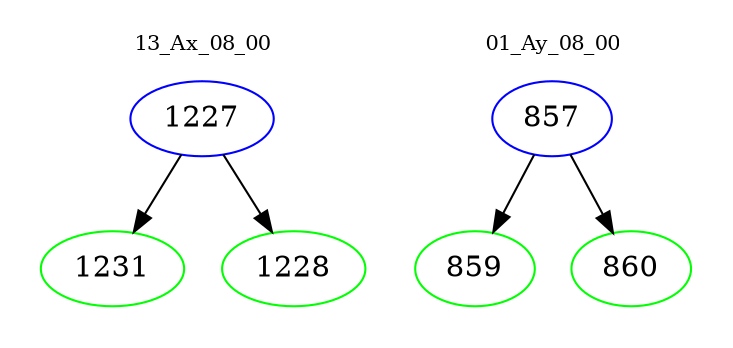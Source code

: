 digraph{
subgraph cluster_0 {
color = white
label = "13_Ax_08_00";
fontsize=10;
T0_1227 [label="1227", color="blue"]
T0_1227 -> T0_1231 [color="black"]
T0_1231 [label="1231", color="green"]
T0_1227 -> T0_1228 [color="black"]
T0_1228 [label="1228", color="green"]
}
subgraph cluster_1 {
color = white
label = "01_Ay_08_00";
fontsize=10;
T1_857 [label="857", color="blue"]
T1_857 -> T1_859 [color="black"]
T1_859 [label="859", color="green"]
T1_857 -> T1_860 [color="black"]
T1_860 [label="860", color="green"]
}
}
